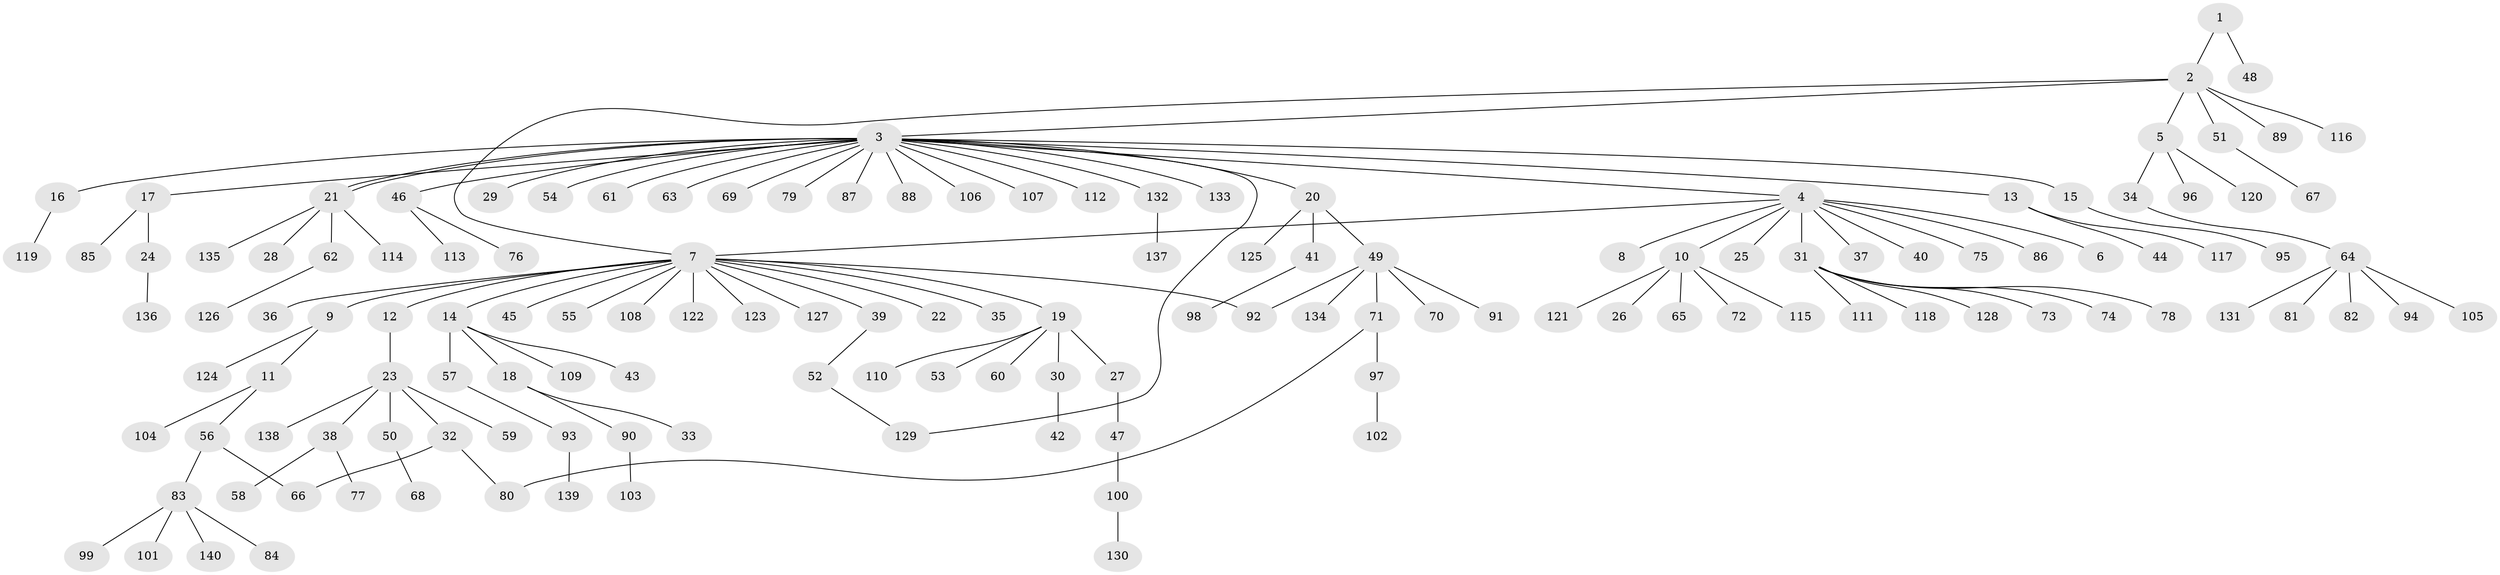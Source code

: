// Generated by graph-tools (version 1.1) at 2025/48/03/09/25 04:48:06]
// undirected, 140 vertices, 145 edges
graph export_dot {
graph [start="1"]
  node [color=gray90,style=filled];
  1;
  2;
  3;
  4;
  5;
  6;
  7;
  8;
  9;
  10;
  11;
  12;
  13;
  14;
  15;
  16;
  17;
  18;
  19;
  20;
  21;
  22;
  23;
  24;
  25;
  26;
  27;
  28;
  29;
  30;
  31;
  32;
  33;
  34;
  35;
  36;
  37;
  38;
  39;
  40;
  41;
  42;
  43;
  44;
  45;
  46;
  47;
  48;
  49;
  50;
  51;
  52;
  53;
  54;
  55;
  56;
  57;
  58;
  59;
  60;
  61;
  62;
  63;
  64;
  65;
  66;
  67;
  68;
  69;
  70;
  71;
  72;
  73;
  74;
  75;
  76;
  77;
  78;
  79;
  80;
  81;
  82;
  83;
  84;
  85;
  86;
  87;
  88;
  89;
  90;
  91;
  92;
  93;
  94;
  95;
  96;
  97;
  98;
  99;
  100;
  101;
  102;
  103;
  104;
  105;
  106;
  107;
  108;
  109;
  110;
  111;
  112;
  113;
  114;
  115;
  116;
  117;
  118;
  119;
  120;
  121;
  122;
  123;
  124;
  125;
  126;
  127;
  128;
  129;
  130;
  131;
  132;
  133;
  134;
  135;
  136;
  137;
  138;
  139;
  140;
  1 -- 2;
  1 -- 48;
  2 -- 3;
  2 -- 5;
  2 -- 7;
  2 -- 51;
  2 -- 89;
  2 -- 116;
  3 -- 4;
  3 -- 13;
  3 -- 15;
  3 -- 16;
  3 -- 17;
  3 -- 20;
  3 -- 21;
  3 -- 21;
  3 -- 29;
  3 -- 46;
  3 -- 54;
  3 -- 61;
  3 -- 63;
  3 -- 69;
  3 -- 79;
  3 -- 87;
  3 -- 88;
  3 -- 106;
  3 -- 107;
  3 -- 112;
  3 -- 129;
  3 -- 132;
  3 -- 133;
  4 -- 6;
  4 -- 7;
  4 -- 8;
  4 -- 10;
  4 -- 25;
  4 -- 31;
  4 -- 37;
  4 -- 40;
  4 -- 75;
  4 -- 86;
  5 -- 34;
  5 -- 96;
  5 -- 120;
  7 -- 9;
  7 -- 12;
  7 -- 14;
  7 -- 19;
  7 -- 22;
  7 -- 35;
  7 -- 36;
  7 -- 39;
  7 -- 45;
  7 -- 55;
  7 -- 92;
  7 -- 108;
  7 -- 122;
  7 -- 123;
  7 -- 127;
  9 -- 11;
  9 -- 124;
  10 -- 26;
  10 -- 65;
  10 -- 72;
  10 -- 115;
  10 -- 121;
  11 -- 56;
  11 -- 104;
  12 -- 23;
  13 -- 44;
  13 -- 117;
  14 -- 18;
  14 -- 43;
  14 -- 57;
  14 -- 109;
  15 -- 95;
  16 -- 119;
  17 -- 24;
  17 -- 85;
  18 -- 33;
  18 -- 90;
  19 -- 27;
  19 -- 30;
  19 -- 53;
  19 -- 60;
  19 -- 110;
  20 -- 41;
  20 -- 49;
  20 -- 125;
  21 -- 28;
  21 -- 62;
  21 -- 114;
  21 -- 135;
  23 -- 32;
  23 -- 38;
  23 -- 50;
  23 -- 59;
  23 -- 138;
  24 -- 136;
  27 -- 47;
  30 -- 42;
  31 -- 73;
  31 -- 74;
  31 -- 78;
  31 -- 111;
  31 -- 118;
  31 -- 128;
  32 -- 66;
  32 -- 80;
  34 -- 64;
  38 -- 58;
  38 -- 77;
  39 -- 52;
  41 -- 98;
  46 -- 76;
  46 -- 113;
  47 -- 100;
  49 -- 70;
  49 -- 71;
  49 -- 91;
  49 -- 92;
  49 -- 134;
  50 -- 68;
  51 -- 67;
  52 -- 129;
  56 -- 66;
  56 -- 83;
  57 -- 93;
  62 -- 126;
  64 -- 81;
  64 -- 82;
  64 -- 94;
  64 -- 105;
  64 -- 131;
  71 -- 80;
  71 -- 97;
  83 -- 84;
  83 -- 99;
  83 -- 101;
  83 -- 140;
  90 -- 103;
  93 -- 139;
  97 -- 102;
  100 -- 130;
  132 -- 137;
}
